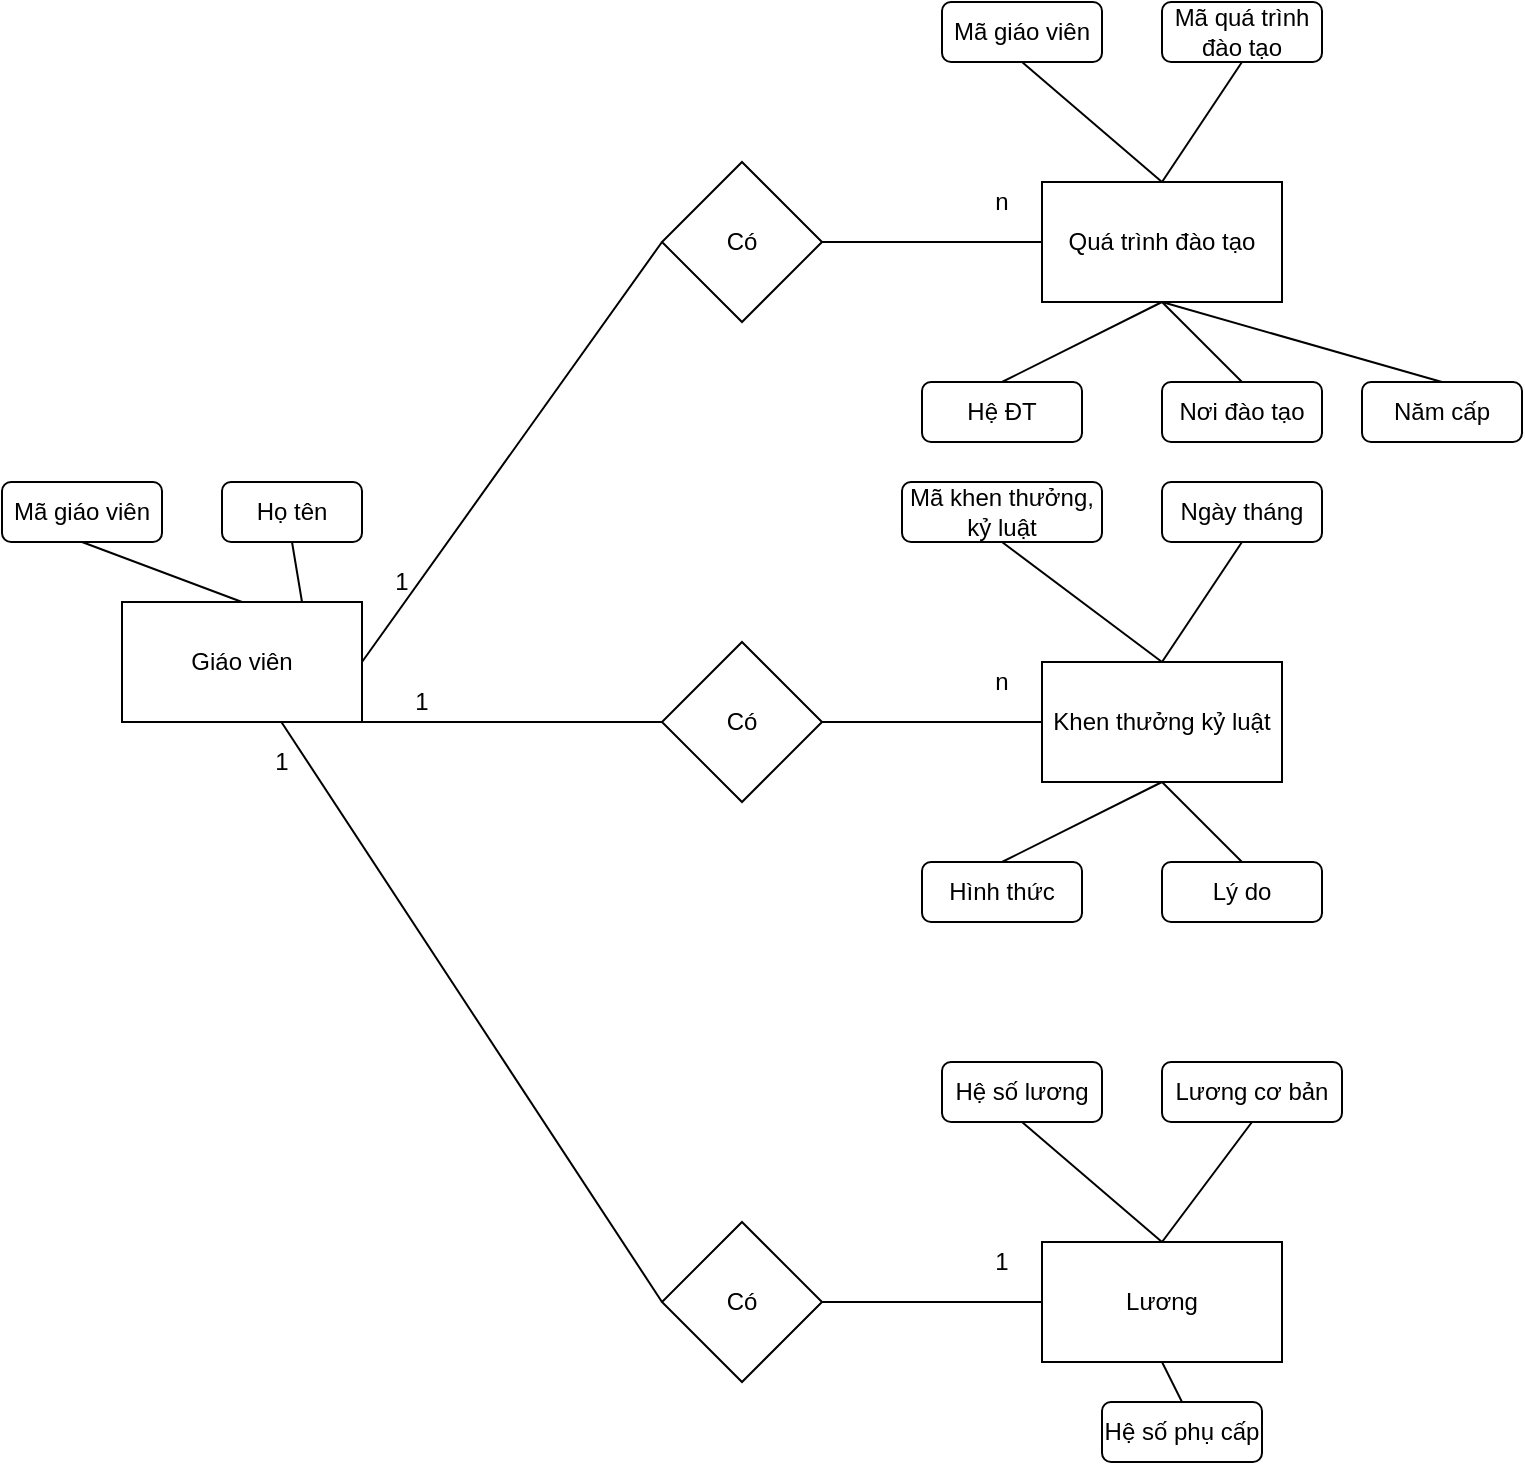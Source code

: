 <mxfile version="13.0.8" type="github">
  <diagram id="FmN0XETraMll84xYsBEV" name="Page-1">
    <mxGraphModel dx="1376" dy="692" grid="1" gridSize="10" guides="1" tooltips="1" connect="1" arrows="1" fold="1" page="1" pageScale="1" pageWidth="850" pageHeight="1100" math="0" shadow="0">
      <root>
        <mxCell id="0" />
        <mxCell id="1" parent="0" />
        <mxCell id="zsDzwsMMpm5HTc5t6nmN-1" value="Giáo viên" style="rounded=0;whiteSpace=wrap;html=1;" parent="1" vertex="1">
          <mxGeometry x="100" y="650" width="120" height="60" as="geometry" />
        </mxCell>
        <mxCell id="zsDzwsMMpm5HTc5t6nmN-2" value="Quá trình đào tạo" style="rounded=0;whiteSpace=wrap;html=1;" parent="1" vertex="1">
          <mxGeometry x="560" y="440" width="120" height="60" as="geometry" />
        </mxCell>
        <mxCell id="zsDzwsMMpm5HTc5t6nmN-3" value="Mã giáo viên" style="rounded=1;whiteSpace=wrap;html=1;" parent="1" vertex="1">
          <mxGeometry x="40" y="590" width="80" height="30" as="geometry" />
        </mxCell>
        <mxCell id="zsDzwsMMpm5HTc5t6nmN-4" value="Họ tên" style="rounded=1;whiteSpace=wrap;html=1;" parent="1" vertex="1">
          <mxGeometry x="150" y="590" width="70" height="30" as="geometry" />
        </mxCell>
        <mxCell id="zsDzwsMMpm5HTc5t6nmN-5" value="Mã giáo viên" style="rounded=1;whiteSpace=wrap;html=1;" parent="1" vertex="1">
          <mxGeometry x="510" y="350" width="80" height="30" as="geometry" />
        </mxCell>
        <mxCell id="zsDzwsMMpm5HTc5t6nmN-6" value="Mã quá trình đào tạo" style="rounded=1;whiteSpace=wrap;html=1;" parent="1" vertex="1">
          <mxGeometry x="620" y="350" width="80" height="30" as="geometry" />
        </mxCell>
        <mxCell id="zsDzwsMMpm5HTc5t6nmN-8" value="Nơi đào tạo" style="rounded=1;whiteSpace=wrap;html=1;" parent="1" vertex="1">
          <mxGeometry x="620" y="540" width="80" height="30" as="geometry" />
        </mxCell>
        <mxCell id="zsDzwsMMpm5HTc5t6nmN-9" value="" style="endArrow=none;html=1;exitX=0.5;exitY=0;exitDx=0;exitDy=0;entryX=0.5;entryY=1;entryDx=0;entryDy=0;" parent="1" target="zsDzwsMMpm5HTc5t6nmN-2" edge="1">
          <mxGeometry width="50" height="50" relative="1" as="geometry">
            <mxPoint x="540" y="540" as="sourcePoint" />
            <mxPoint x="520" y="560" as="targetPoint" />
          </mxGeometry>
        </mxCell>
        <mxCell id="zsDzwsMMpm5HTc5t6nmN-10" value="" style="endArrow=none;html=1;exitX=0.5;exitY=0;exitDx=0;exitDy=0;" parent="1" source="zsDzwsMMpm5HTc5t6nmN-8" edge="1">
          <mxGeometry width="50" height="50" relative="1" as="geometry">
            <mxPoint x="470" y="610" as="sourcePoint" />
            <mxPoint x="620" y="500" as="targetPoint" />
          </mxGeometry>
        </mxCell>
        <mxCell id="zsDzwsMMpm5HTc5t6nmN-11" value="" style="endArrow=none;html=1;exitX=0.5;exitY=1;exitDx=0;exitDy=0;entryX=0.5;entryY=0;entryDx=0;entryDy=0;" parent="1" source="zsDzwsMMpm5HTc5t6nmN-5" target="zsDzwsMMpm5HTc5t6nmN-2" edge="1">
          <mxGeometry width="50" height="50" relative="1" as="geometry">
            <mxPoint x="470" y="610" as="sourcePoint" />
            <mxPoint x="520" y="560" as="targetPoint" />
          </mxGeometry>
        </mxCell>
        <mxCell id="zsDzwsMMpm5HTc5t6nmN-12" value="" style="endArrow=none;html=1;exitX=0.5;exitY=1;exitDx=0;exitDy=0;entryX=0.5;entryY=0;entryDx=0;entryDy=0;" parent="1" source="zsDzwsMMpm5HTc5t6nmN-6" target="zsDzwsMMpm5HTc5t6nmN-2" edge="1">
          <mxGeometry width="50" height="50" relative="1" as="geometry">
            <mxPoint x="470" y="610" as="sourcePoint" />
            <mxPoint x="520" y="560" as="targetPoint" />
          </mxGeometry>
        </mxCell>
        <mxCell id="zsDzwsMMpm5HTc5t6nmN-13" value="" style="endArrow=none;html=1;exitX=0.5;exitY=1;exitDx=0;exitDy=0;entryX=0.5;entryY=0;entryDx=0;entryDy=0;" parent="1" source="zsDzwsMMpm5HTc5t6nmN-3" target="zsDzwsMMpm5HTc5t6nmN-1" edge="1">
          <mxGeometry width="50" height="50" relative="1" as="geometry">
            <mxPoint x="470" y="610" as="sourcePoint" />
            <mxPoint x="520" y="560" as="targetPoint" />
          </mxGeometry>
        </mxCell>
        <mxCell id="zsDzwsMMpm5HTc5t6nmN-14" value="" style="endArrow=none;html=1;exitX=0.5;exitY=1;exitDx=0;exitDy=0;entryX=0.75;entryY=0;entryDx=0;entryDy=0;" parent="1" source="zsDzwsMMpm5HTc5t6nmN-4" target="zsDzwsMMpm5HTc5t6nmN-1" edge="1">
          <mxGeometry width="50" height="50" relative="1" as="geometry">
            <mxPoint x="470" y="610" as="sourcePoint" />
            <mxPoint x="520" y="560" as="targetPoint" />
          </mxGeometry>
        </mxCell>
        <mxCell id="zsDzwsMMpm5HTc5t6nmN-15" value="Có" style="rhombus;whiteSpace=wrap;html=1;" parent="1" vertex="1">
          <mxGeometry x="370" y="430" width="80" height="80" as="geometry" />
        </mxCell>
        <mxCell id="zsDzwsMMpm5HTc5t6nmN-16" value="1" style="text;html=1;strokeColor=none;fillColor=none;align=center;verticalAlign=middle;whiteSpace=wrap;rounded=0;" parent="1" vertex="1">
          <mxGeometry x="230" y="690" width="40" height="20" as="geometry" />
        </mxCell>
        <mxCell id="zsDzwsMMpm5HTc5t6nmN-17" value="n" style="text;html=1;strokeColor=none;fillColor=none;align=center;verticalAlign=middle;whiteSpace=wrap;rounded=0;" parent="1" vertex="1">
          <mxGeometry x="520" y="440" width="40" height="20" as="geometry" />
        </mxCell>
        <mxCell id="zsDzwsMMpm5HTc5t6nmN-18" value="" style="endArrow=none;html=1;exitX=1;exitY=0.5;exitDx=0;exitDy=0;entryX=0;entryY=0.5;entryDx=0;entryDy=0;" parent="1" source="zsDzwsMMpm5HTc5t6nmN-1" target="zsDzwsMMpm5HTc5t6nmN-15" edge="1">
          <mxGeometry width="50" height="50" relative="1" as="geometry">
            <mxPoint x="470" y="610" as="sourcePoint" />
            <mxPoint x="520" y="560" as="targetPoint" />
          </mxGeometry>
        </mxCell>
        <mxCell id="zsDzwsMMpm5HTc5t6nmN-19" value="" style="endArrow=none;html=1;exitX=1;exitY=0.5;exitDx=0;exitDy=0;entryX=0;entryY=0.5;entryDx=0;entryDy=0;" parent="1" source="zsDzwsMMpm5HTc5t6nmN-15" target="zsDzwsMMpm5HTc5t6nmN-2" edge="1">
          <mxGeometry width="50" height="50" relative="1" as="geometry">
            <mxPoint x="470" y="610" as="sourcePoint" />
            <mxPoint x="520" y="560" as="targetPoint" />
          </mxGeometry>
        </mxCell>
        <mxCell id="zsDzwsMMpm5HTc5t6nmN-20" value="Khen thưởng kỷ luật" style="rounded=0;whiteSpace=wrap;html=1;" parent="1" vertex="1">
          <mxGeometry x="560" y="680" width="120" height="60" as="geometry" />
        </mxCell>
        <mxCell id="zsDzwsMMpm5HTc5t6nmN-21" value="Mã khen thưởng, kỷ luật" style="rounded=1;whiteSpace=wrap;html=1;" parent="1" vertex="1">
          <mxGeometry x="490" y="590" width="100" height="30" as="geometry" />
        </mxCell>
        <mxCell id="zsDzwsMMpm5HTc5t6nmN-22" value="Ngày tháng" style="rounded=1;whiteSpace=wrap;html=1;" parent="1" vertex="1">
          <mxGeometry x="620" y="590" width="80" height="30" as="geometry" />
        </mxCell>
        <mxCell id="zsDzwsMMpm5HTc5t6nmN-23" value="Hình thức" style="rounded=1;whiteSpace=wrap;html=1;" parent="1" vertex="1">
          <mxGeometry x="500" y="780" width="80" height="30" as="geometry" />
        </mxCell>
        <mxCell id="zsDzwsMMpm5HTc5t6nmN-24" value="Lý do" style="rounded=1;whiteSpace=wrap;html=1;" parent="1" vertex="1">
          <mxGeometry x="620" y="780" width="80" height="30" as="geometry" />
        </mxCell>
        <mxCell id="zsDzwsMMpm5HTc5t6nmN-25" value="" style="endArrow=none;html=1;exitX=0.5;exitY=0;exitDx=0;exitDy=0;entryX=0.5;entryY=1;entryDx=0;entryDy=0;" parent="1" source="zsDzwsMMpm5HTc5t6nmN-23" target="zsDzwsMMpm5HTc5t6nmN-20" edge="1">
          <mxGeometry width="50" height="50" relative="1" as="geometry">
            <mxPoint x="470" y="850" as="sourcePoint" />
            <mxPoint x="520" y="800" as="targetPoint" />
          </mxGeometry>
        </mxCell>
        <mxCell id="zsDzwsMMpm5HTc5t6nmN-26" value="" style="endArrow=none;html=1;exitX=0.5;exitY=0;exitDx=0;exitDy=0;" parent="1" source="zsDzwsMMpm5HTc5t6nmN-24" edge="1">
          <mxGeometry width="50" height="50" relative="1" as="geometry">
            <mxPoint x="470" y="850" as="sourcePoint" />
            <mxPoint x="620" y="740" as="targetPoint" />
          </mxGeometry>
        </mxCell>
        <mxCell id="zsDzwsMMpm5HTc5t6nmN-27" value="" style="endArrow=none;html=1;exitX=0.5;exitY=1;exitDx=0;exitDy=0;entryX=0.5;entryY=0;entryDx=0;entryDy=0;" parent="1" source="zsDzwsMMpm5HTc5t6nmN-21" target="zsDzwsMMpm5HTc5t6nmN-20" edge="1">
          <mxGeometry width="50" height="50" relative="1" as="geometry">
            <mxPoint x="470" y="850" as="sourcePoint" />
            <mxPoint x="520" y="800" as="targetPoint" />
          </mxGeometry>
        </mxCell>
        <mxCell id="zsDzwsMMpm5HTc5t6nmN-28" value="" style="endArrow=none;html=1;exitX=0.5;exitY=1;exitDx=0;exitDy=0;entryX=0.5;entryY=0;entryDx=0;entryDy=0;" parent="1" source="zsDzwsMMpm5HTc5t6nmN-22" target="zsDzwsMMpm5HTc5t6nmN-20" edge="1">
          <mxGeometry width="50" height="50" relative="1" as="geometry">
            <mxPoint x="470" y="850" as="sourcePoint" />
            <mxPoint x="520" y="800" as="targetPoint" />
          </mxGeometry>
        </mxCell>
        <mxCell id="zsDzwsMMpm5HTc5t6nmN-29" value="Có" style="rhombus;whiteSpace=wrap;html=1;" parent="1" vertex="1">
          <mxGeometry x="370" y="670" width="80" height="80" as="geometry" />
        </mxCell>
        <mxCell id="zsDzwsMMpm5HTc5t6nmN-30" value="n" style="text;html=1;strokeColor=none;fillColor=none;align=center;verticalAlign=middle;whiteSpace=wrap;rounded=0;" parent="1" vertex="1">
          <mxGeometry x="520" y="680" width="40" height="20" as="geometry" />
        </mxCell>
        <mxCell id="zsDzwsMMpm5HTc5t6nmN-31" value="" style="endArrow=none;html=1;exitX=1;exitY=0.5;exitDx=0;exitDy=0;entryX=0;entryY=0.5;entryDx=0;entryDy=0;" parent="1" source="zsDzwsMMpm5HTc5t6nmN-29" target="zsDzwsMMpm5HTc5t6nmN-20" edge="1">
          <mxGeometry width="50" height="50" relative="1" as="geometry">
            <mxPoint x="470" y="850" as="sourcePoint" />
            <mxPoint x="520" y="800" as="targetPoint" />
          </mxGeometry>
        </mxCell>
        <mxCell id="zsDzwsMMpm5HTc5t6nmN-32" value="Lương" style="rounded=0;whiteSpace=wrap;html=1;" parent="1" vertex="1">
          <mxGeometry x="560" y="970" width="120" height="60" as="geometry" />
        </mxCell>
        <mxCell id="zsDzwsMMpm5HTc5t6nmN-33" value="Hệ số lương" style="rounded=1;whiteSpace=wrap;html=1;" parent="1" vertex="1">
          <mxGeometry x="510" y="880" width="80" height="30" as="geometry" />
        </mxCell>
        <mxCell id="zsDzwsMMpm5HTc5t6nmN-34" value="Lương cơ bản" style="rounded=1;whiteSpace=wrap;html=1;" parent="1" vertex="1">
          <mxGeometry x="620" y="880" width="90" height="30" as="geometry" />
        </mxCell>
        <mxCell id="zsDzwsMMpm5HTc5t6nmN-35" value="Hệ số phụ cấp" style="rounded=1;whiteSpace=wrap;html=1;" parent="1" vertex="1">
          <mxGeometry x="590" y="1050" width="80" height="30" as="geometry" />
        </mxCell>
        <mxCell id="zsDzwsMMpm5HTc5t6nmN-37" value="" style="endArrow=none;html=1;exitX=0.5;exitY=0;exitDx=0;exitDy=0;entryX=0.5;entryY=1;entryDx=0;entryDy=0;" parent="1" source="zsDzwsMMpm5HTc5t6nmN-35" target="zsDzwsMMpm5HTc5t6nmN-32" edge="1">
          <mxGeometry width="50" height="50" relative="1" as="geometry">
            <mxPoint x="470" y="1140" as="sourcePoint" />
            <mxPoint x="520" y="1090" as="targetPoint" />
          </mxGeometry>
        </mxCell>
        <mxCell id="zsDzwsMMpm5HTc5t6nmN-39" value="" style="endArrow=none;html=1;exitX=0.5;exitY=1;exitDx=0;exitDy=0;entryX=0.5;entryY=0;entryDx=0;entryDy=0;" parent="1" source="zsDzwsMMpm5HTc5t6nmN-33" target="zsDzwsMMpm5HTc5t6nmN-32" edge="1">
          <mxGeometry width="50" height="50" relative="1" as="geometry">
            <mxPoint x="470" y="1140" as="sourcePoint" />
            <mxPoint x="520" y="1090" as="targetPoint" />
          </mxGeometry>
        </mxCell>
        <mxCell id="zsDzwsMMpm5HTc5t6nmN-40" value="" style="endArrow=none;html=1;exitX=0.5;exitY=1;exitDx=0;exitDy=0;entryX=0.5;entryY=0;entryDx=0;entryDy=0;" parent="1" source="zsDzwsMMpm5HTc5t6nmN-34" target="zsDzwsMMpm5HTc5t6nmN-32" edge="1">
          <mxGeometry width="50" height="50" relative="1" as="geometry">
            <mxPoint x="470" y="1140" as="sourcePoint" />
            <mxPoint x="520" y="1090" as="targetPoint" />
          </mxGeometry>
        </mxCell>
        <mxCell id="zsDzwsMMpm5HTc5t6nmN-41" value="Có" style="rhombus;whiteSpace=wrap;html=1;" parent="1" vertex="1">
          <mxGeometry x="370" y="960" width="80" height="80" as="geometry" />
        </mxCell>
        <mxCell id="zsDzwsMMpm5HTc5t6nmN-42" value="1" style="text;html=1;strokeColor=none;fillColor=none;align=center;verticalAlign=middle;whiteSpace=wrap;rounded=0;" parent="1" vertex="1">
          <mxGeometry x="520" y="970" width="40" height="20" as="geometry" />
        </mxCell>
        <mxCell id="zsDzwsMMpm5HTc5t6nmN-43" value="" style="endArrow=none;html=1;exitX=1;exitY=0.5;exitDx=0;exitDy=0;entryX=0;entryY=0.5;entryDx=0;entryDy=0;" parent="1" source="zsDzwsMMpm5HTc5t6nmN-41" target="zsDzwsMMpm5HTc5t6nmN-32" edge="1">
          <mxGeometry width="50" height="50" relative="1" as="geometry">
            <mxPoint x="470" y="1140" as="sourcePoint" />
            <mxPoint x="520" y="1090" as="targetPoint" />
          </mxGeometry>
        </mxCell>
        <mxCell id="zsDzwsMMpm5HTc5t6nmN-44" value="" style="endArrow=none;html=1;entryX=0.5;entryY=1;entryDx=0;entryDy=0;" parent="1" source="zsDzwsMMpm5HTc5t6nmN-29" target="zsDzwsMMpm5HTc5t6nmN-1" edge="1">
          <mxGeometry width="50" height="50" relative="1" as="geometry">
            <mxPoint x="470" y="730" as="sourcePoint" />
            <mxPoint x="520" y="680" as="targetPoint" />
          </mxGeometry>
        </mxCell>
        <mxCell id="zsDzwsMMpm5HTc5t6nmN-45" value="" style="endArrow=none;html=1;entryX=0;entryY=0.5;entryDx=0;entryDy=0;" parent="1" source="zsDzwsMMpm5HTc5t6nmN-1" target="zsDzwsMMpm5HTc5t6nmN-41" edge="1">
          <mxGeometry width="50" height="50" relative="1" as="geometry">
            <mxPoint x="470" y="730" as="sourcePoint" />
            <mxPoint x="520" y="680" as="targetPoint" />
          </mxGeometry>
        </mxCell>
        <mxCell id="zsDzwsMMpm5HTc5t6nmN-46" value="1" style="text;html=1;strokeColor=none;fillColor=none;align=center;verticalAlign=middle;whiteSpace=wrap;rounded=0;" parent="1" vertex="1">
          <mxGeometry x="220" y="630" width="40" height="20" as="geometry" />
        </mxCell>
        <mxCell id="zsDzwsMMpm5HTc5t6nmN-54" value="Hệ ĐT" style="rounded=1;whiteSpace=wrap;html=1;" parent="1" vertex="1">
          <mxGeometry x="500" y="540" width="80" height="30" as="geometry" />
        </mxCell>
        <mxCell id="zsDzwsMMpm5HTc5t6nmN-55" value="Năm cấp" style="rounded=1;whiteSpace=wrap;html=1;" parent="1" vertex="1">
          <mxGeometry x="720" y="540" width="80" height="30" as="geometry" />
        </mxCell>
        <mxCell id="zsDzwsMMpm5HTc5t6nmN-58" value="" style="endArrow=none;html=1;exitX=0.5;exitY=0;exitDx=0;exitDy=0;entryX=0.5;entryY=1;entryDx=0;entryDy=0;" parent="1" source="zsDzwsMMpm5HTc5t6nmN-55" target="zsDzwsMMpm5HTc5t6nmN-2" edge="1">
          <mxGeometry width="50" height="50" relative="1" as="geometry">
            <mxPoint x="730" y="530" as="sourcePoint" />
            <mxPoint x="780" y="480" as="targetPoint" />
          </mxGeometry>
        </mxCell>
        <mxCell id="--IufygcpAKeQgG4AAk1-1" value="1" style="text;html=1;strokeColor=none;fillColor=none;align=center;verticalAlign=middle;whiteSpace=wrap;rounded=0;" vertex="1" parent="1">
          <mxGeometry x="160" y="720" width="40" height="20" as="geometry" />
        </mxCell>
      </root>
    </mxGraphModel>
  </diagram>
</mxfile>
